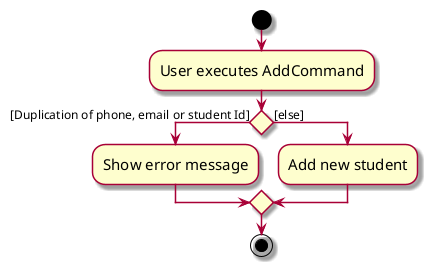 @startuml
skin rose
skinparam ActivityFontSize 15
skinparam ArrowFontSize 12
start
:User executes AddCommand;

'Since the beta syntax does not support placing the condition outside the
'diamond we place it as the true branch instead.

if () then ([Duplication of phone, email or student Id])
    :Show error message;
else ([else])
    :Add new student;
endif
stop
@enduml
